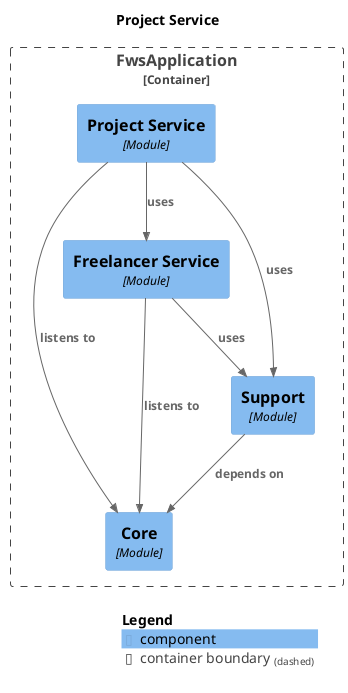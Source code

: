 @startuml
set separator none
title Project Service

top to bottom direction

!include <C4/C4>
!include <C4/C4_Context>
!include <C4/C4_Component>

Container_Boundary("FwsApplication.FwsApplication_boundary", "FwsApplication", $tags="") {
  Component(FwsApplication.FwsApplication.Core, "Core", $techn="Module", $descr="", $tags="", $link="")
  Component(FwsApplication.FwsApplication.ProjectService, "Project Service", $techn="Module", $descr="", $tags="", $link="")
  Component(FwsApplication.FwsApplication.FreelancerService, "Freelancer Service", $techn="Module", $descr="", $tags="", $link="")
  Component(FwsApplication.FwsApplication.Support, "Support", $techn="Module", $descr="", $tags="", $link="")
}

Rel(FwsApplication.FwsApplication.ProjectService, FwsApplication.FwsApplication.Support, "uses", $techn="", $tags="", $link="")
Rel(FwsApplication.FwsApplication.ProjectService, FwsApplication.FwsApplication.FreelancerService, "uses", $techn="", $tags="", $link="")
Rel(FwsApplication.FwsApplication.FreelancerService, FwsApplication.FwsApplication.Core, "listens to", $techn="", $tags="", $link="")
Rel(FwsApplication.FwsApplication.FreelancerService, FwsApplication.FwsApplication.Support, "uses", $techn="", $tags="", $link="")
Rel(FwsApplication.FwsApplication.Support, FwsApplication.FwsApplication.Core, "depends on", $techn="", $tags="", $link="")
Rel(FwsApplication.FwsApplication.ProjectService, FwsApplication.FwsApplication.Core, "listens to", $techn="", $tags="", $link="")

SHOW_LEGEND(true)
@enduml